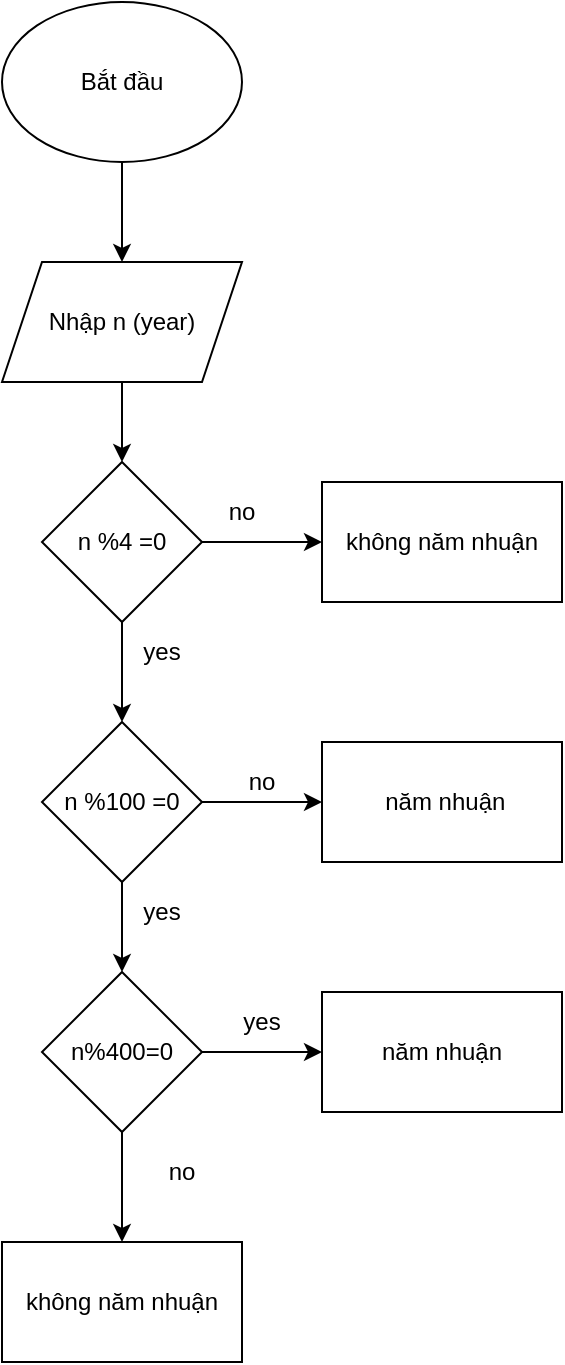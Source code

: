 <mxfile version="24.7.17">
  <diagram id="C5RBs43oDa-KdzZeNtuy" name="Page-1">
    <mxGraphModel dx="1048" dy="495" grid="1" gridSize="10" guides="1" tooltips="1" connect="1" arrows="1" fold="1" page="1" pageScale="1" pageWidth="827" pageHeight="1169" math="0" shadow="0">
      <root>
        <mxCell id="WIyWlLk6GJQsqaUBKTNV-0" />
        <mxCell id="WIyWlLk6GJQsqaUBKTNV-1" parent="WIyWlLk6GJQsqaUBKTNV-0" />
        <mxCell id="rFnfXxXD_jbVj-EgVcXd-2" value="" style="edgeStyle=orthogonalEdgeStyle;rounded=0;orthogonalLoop=1;jettySize=auto;html=1;" edge="1" parent="WIyWlLk6GJQsqaUBKTNV-1" source="rFnfXxXD_jbVj-EgVcXd-0" target="rFnfXxXD_jbVj-EgVcXd-1">
          <mxGeometry relative="1" as="geometry" />
        </mxCell>
        <mxCell id="rFnfXxXD_jbVj-EgVcXd-0" value="Bắt đầu" style="ellipse;whiteSpace=wrap;html=1;" vertex="1" parent="WIyWlLk6GJQsqaUBKTNV-1">
          <mxGeometry x="280" y="60" width="120" height="80" as="geometry" />
        </mxCell>
        <mxCell id="rFnfXxXD_jbVj-EgVcXd-5" value="" style="edgeStyle=orthogonalEdgeStyle;rounded=0;orthogonalLoop=1;jettySize=auto;html=1;" edge="1" parent="WIyWlLk6GJQsqaUBKTNV-1" source="rFnfXxXD_jbVj-EgVcXd-1" target="rFnfXxXD_jbVj-EgVcXd-4">
          <mxGeometry relative="1" as="geometry" />
        </mxCell>
        <mxCell id="rFnfXxXD_jbVj-EgVcXd-1" value="Nhập n (year)" style="shape=parallelogram;perimeter=parallelogramPerimeter;whiteSpace=wrap;html=1;fixedSize=1;" vertex="1" parent="WIyWlLk6GJQsqaUBKTNV-1">
          <mxGeometry x="280" y="190" width="120" height="60" as="geometry" />
        </mxCell>
        <mxCell id="rFnfXxXD_jbVj-EgVcXd-7" value="" style="edgeStyle=orthogonalEdgeStyle;rounded=0;orthogonalLoop=1;jettySize=auto;html=1;" edge="1" parent="WIyWlLk6GJQsqaUBKTNV-1" source="rFnfXxXD_jbVj-EgVcXd-4" target="rFnfXxXD_jbVj-EgVcXd-6">
          <mxGeometry relative="1" as="geometry" />
        </mxCell>
        <mxCell id="rFnfXxXD_jbVj-EgVcXd-10" value="" style="edgeStyle=orthogonalEdgeStyle;rounded=0;orthogonalLoop=1;jettySize=auto;html=1;" edge="1" parent="WIyWlLk6GJQsqaUBKTNV-1" source="rFnfXxXD_jbVj-EgVcXd-4" target="rFnfXxXD_jbVj-EgVcXd-9">
          <mxGeometry relative="1" as="geometry" />
        </mxCell>
        <mxCell id="rFnfXxXD_jbVj-EgVcXd-4" value="n %4 =0" style="rhombus;whiteSpace=wrap;html=1;" vertex="1" parent="WIyWlLk6GJQsqaUBKTNV-1">
          <mxGeometry x="300" y="290" width="80" height="80" as="geometry" />
        </mxCell>
        <mxCell id="rFnfXxXD_jbVj-EgVcXd-6" value="không năm nhuận" style="whiteSpace=wrap;html=1;" vertex="1" parent="WIyWlLk6GJQsqaUBKTNV-1">
          <mxGeometry x="440" y="300" width="120" height="60" as="geometry" />
        </mxCell>
        <mxCell id="rFnfXxXD_jbVj-EgVcXd-8" value="no" style="text;html=1;align=center;verticalAlign=middle;whiteSpace=wrap;rounded=0;" vertex="1" parent="WIyWlLk6GJQsqaUBKTNV-1">
          <mxGeometry x="370" y="300" width="60" height="30" as="geometry" />
        </mxCell>
        <mxCell id="rFnfXxXD_jbVj-EgVcXd-13" value="" style="edgeStyle=orthogonalEdgeStyle;rounded=0;orthogonalLoop=1;jettySize=auto;html=1;" edge="1" parent="WIyWlLk6GJQsqaUBKTNV-1" source="rFnfXxXD_jbVj-EgVcXd-9" target="rFnfXxXD_jbVj-EgVcXd-12">
          <mxGeometry relative="1" as="geometry" />
        </mxCell>
        <mxCell id="rFnfXxXD_jbVj-EgVcXd-16" value="" style="edgeStyle=orthogonalEdgeStyle;rounded=0;orthogonalLoop=1;jettySize=auto;html=1;" edge="1" parent="WIyWlLk6GJQsqaUBKTNV-1" source="rFnfXxXD_jbVj-EgVcXd-9" target="rFnfXxXD_jbVj-EgVcXd-15">
          <mxGeometry relative="1" as="geometry" />
        </mxCell>
        <mxCell id="rFnfXxXD_jbVj-EgVcXd-9" value="n %100 =0" style="rhombus;whiteSpace=wrap;html=1;" vertex="1" parent="WIyWlLk6GJQsqaUBKTNV-1">
          <mxGeometry x="300" y="420" width="80" height="80" as="geometry" />
        </mxCell>
        <mxCell id="rFnfXxXD_jbVj-EgVcXd-11" value="yes" style="text;html=1;align=center;verticalAlign=middle;whiteSpace=wrap;rounded=0;" vertex="1" parent="WIyWlLk6GJQsqaUBKTNV-1">
          <mxGeometry x="330" y="370" width="60" height="30" as="geometry" />
        </mxCell>
        <mxCell id="rFnfXxXD_jbVj-EgVcXd-12" value="&amp;nbsp;năm nhuận" style="whiteSpace=wrap;html=1;" vertex="1" parent="WIyWlLk6GJQsqaUBKTNV-1">
          <mxGeometry x="440" y="430" width="120" height="60" as="geometry" />
        </mxCell>
        <mxCell id="rFnfXxXD_jbVj-EgVcXd-14" value="no" style="text;html=1;align=center;verticalAlign=middle;whiteSpace=wrap;rounded=0;" vertex="1" parent="WIyWlLk6GJQsqaUBKTNV-1">
          <mxGeometry x="380" y="430" width="60" height="40" as="geometry" />
        </mxCell>
        <mxCell id="rFnfXxXD_jbVj-EgVcXd-21" value="" style="edgeStyle=orthogonalEdgeStyle;rounded=0;orthogonalLoop=1;jettySize=auto;html=1;" edge="1" parent="WIyWlLk6GJQsqaUBKTNV-1" source="rFnfXxXD_jbVj-EgVcXd-15" target="rFnfXxXD_jbVj-EgVcXd-18">
          <mxGeometry relative="1" as="geometry" />
        </mxCell>
        <mxCell id="rFnfXxXD_jbVj-EgVcXd-23" value="" style="edgeStyle=orthogonalEdgeStyle;rounded=0;orthogonalLoop=1;jettySize=auto;html=1;" edge="1" parent="WIyWlLk6GJQsqaUBKTNV-1" source="rFnfXxXD_jbVj-EgVcXd-15" target="rFnfXxXD_jbVj-EgVcXd-22">
          <mxGeometry relative="1" as="geometry" />
        </mxCell>
        <mxCell id="rFnfXxXD_jbVj-EgVcXd-15" value="n%400=0" style="rhombus;whiteSpace=wrap;html=1;" vertex="1" parent="WIyWlLk6GJQsqaUBKTNV-1">
          <mxGeometry x="300" y="545" width="80" height="80" as="geometry" />
        </mxCell>
        <mxCell id="rFnfXxXD_jbVj-EgVcXd-17" value="yes" style="text;html=1;align=center;verticalAlign=middle;whiteSpace=wrap;rounded=0;" vertex="1" parent="WIyWlLk6GJQsqaUBKTNV-1">
          <mxGeometry x="330" y="500" width="60" height="30" as="geometry" />
        </mxCell>
        <mxCell id="rFnfXxXD_jbVj-EgVcXd-18" value="năm nhuận" style="whiteSpace=wrap;html=1;" vertex="1" parent="WIyWlLk6GJQsqaUBKTNV-1">
          <mxGeometry x="440" y="555" width="120" height="60" as="geometry" />
        </mxCell>
        <mxCell id="rFnfXxXD_jbVj-EgVcXd-22" value="không năm nhuận" style="whiteSpace=wrap;html=1;" vertex="1" parent="WIyWlLk6GJQsqaUBKTNV-1">
          <mxGeometry x="280" y="680" width="120" height="60" as="geometry" />
        </mxCell>
        <mxCell id="rFnfXxXD_jbVj-EgVcXd-24" value="yes" style="text;html=1;align=center;verticalAlign=middle;whiteSpace=wrap;rounded=0;" vertex="1" parent="WIyWlLk6GJQsqaUBKTNV-1">
          <mxGeometry x="380" y="555" width="60" height="30" as="geometry" />
        </mxCell>
        <mxCell id="rFnfXxXD_jbVj-EgVcXd-25" value="no" style="text;html=1;align=center;verticalAlign=middle;whiteSpace=wrap;rounded=0;" vertex="1" parent="WIyWlLk6GJQsqaUBKTNV-1">
          <mxGeometry x="340" y="630" width="60" height="30" as="geometry" />
        </mxCell>
      </root>
    </mxGraphModel>
  </diagram>
</mxfile>
